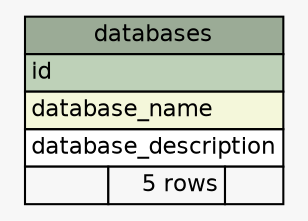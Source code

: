 // dot 2.38.0 on Mac OS X 10.11.1
// SchemaSpy rev 590
digraph "databases" {
  graph [
    rankdir="RL"
    bgcolor="#f7f7f7"
    nodesep="0.18"
    ranksep="0.46"
    fontname="Helvetica"
    fontsize="11"
  ];
  node [
    fontname="Helvetica"
    fontsize="11"
    shape="plaintext"
  ];
  edge [
    arrowsize="0.8"
  ];
  "databases" [
    label=<
    <TABLE BORDER="0" CELLBORDER="1" CELLSPACING="0" BGCOLOR="#ffffff">
      <TR><TD COLSPAN="3" BGCOLOR="#9bab96" ALIGN="CENTER">databases</TD></TR>
      <TR><TD PORT="id" COLSPAN="3" BGCOLOR="#bed1b8" ALIGN="LEFT">id</TD></TR>
      <TR><TD PORT="database_name" COLSPAN="3" BGCOLOR="#f4f7da" ALIGN="LEFT">database_name</TD></TR>
      <TR><TD PORT="database_description" COLSPAN="3" ALIGN="LEFT">database_description</TD></TR>
      <TR><TD ALIGN="LEFT" BGCOLOR="#f7f7f7">  </TD><TD ALIGN="RIGHT" BGCOLOR="#f7f7f7">5 rows</TD><TD ALIGN="RIGHT" BGCOLOR="#f7f7f7">  </TD></TR>
    </TABLE>>
    URL="tables/databases.html"
    tooltip="databases"
  ];
}
